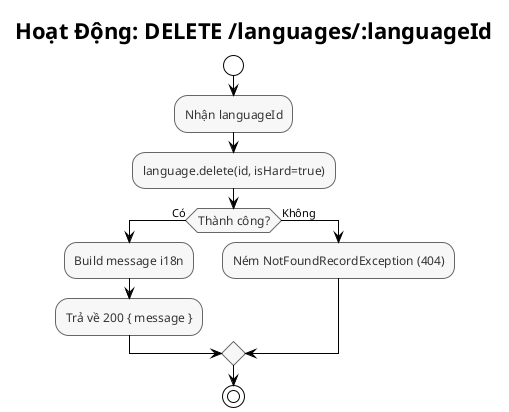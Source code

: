 @startuml Language - Delete Activity
!theme plain
skinparam backgroundColor #FFFFFF
skinparam activityFontSize 12
skinparam activityFontColor #333333
skinparam activityBorderColor #666666
skinparam activityBackgroundColor #F7F7F7

title Hoạt Động: DELETE /languages/:languageId

start
:Nhận languageId;
:language.delete(id, isHard=true);
if (Thành công?) then (Có)
  :Build message i18n;
  :Trả về 200 { message };
else (Không)
  :Ném NotFoundRecordException (404);
endif
stop

@enduml


